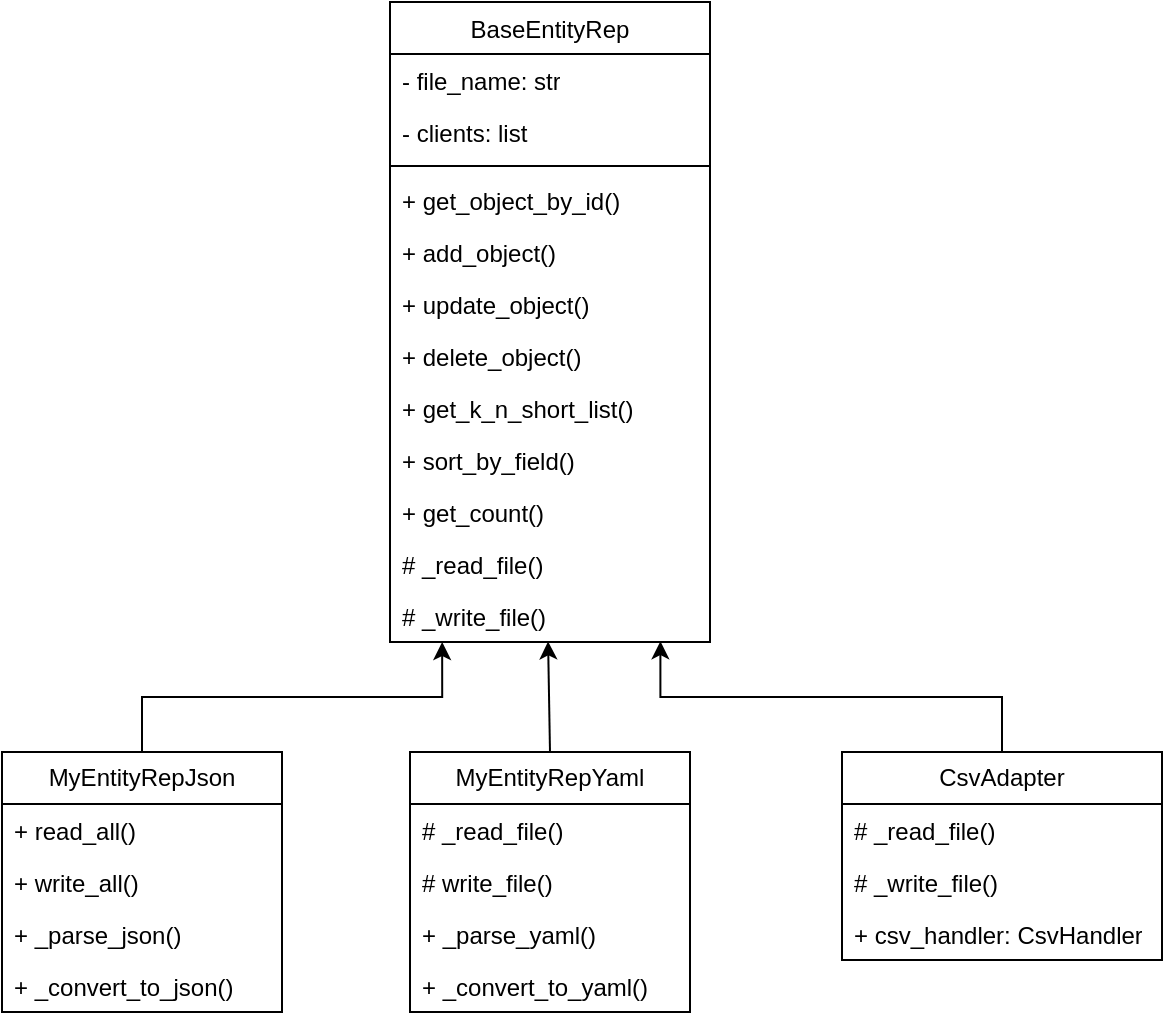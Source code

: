 <mxfile version="24.7.17">
  <diagram name="Страница — 1" id="xzm0UEZOmyF0PdOzAS6d">
    <mxGraphModel dx="1195" dy="691" grid="1" gridSize="10" guides="1" tooltips="1" connect="1" arrows="1" fold="1" page="1" pageScale="1" pageWidth="827" pageHeight="1169" math="0" shadow="0">
      <root>
        <mxCell id="0" />
        <mxCell id="1" parent="0" />
        <mxCell id="HmLzzt5UyR8vfHqOtR2j-17" value="MyEntityRepJson" style="swimlane;fontStyle=0;childLayout=stackLayout;horizontal=1;startSize=26;fillColor=none;horizontalStack=0;resizeParent=1;resizeParentMax=0;resizeLast=0;collapsible=1;marginBottom=0;whiteSpace=wrap;html=1;" parent="1" vertex="1">
          <mxGeometry x="140" y="475" width="140" height="130" as="geometry" />
        </mxCell>
        <mxCell id="HmLzzt5UyR8vfHqOtR2j-18" value="+ &lt;span class=&quot;hljs-built_in&quot;&gt;read_all&lt;/span&gt;()" style="text;strokeColor=none;fillColor=none;align=left;verticalAlign=top;spacingLeft=4;spacingRight=4;overflow=hidden;rotatable=0;points=[[0,0.5],[1,0.5]];portConstraint=eastwest;whiteSpace=wrap;html=1;" parent="HmLzzt5UyR8vfHqOtR2j-17" vertex="1">
          <mxGeometry y="26" width="140" height="26" as="geometry" />
        </mxCell>
        <mxCell id="HmLzzt5UyR8vfHqOtR2j-19" value="+ &lt;span class=&quot;hljs-built_in&quot;&gt;write_all&lt;/span&gt;()" style="text;strokeColor=none;fillColor=none;align=left;verticalAlign=top;spacingLeft=4;spacingRight=4;overflow=hidden;rotatable=0;points=[[0,0.5],[1,0.5]];portConstraint=eastwest;whiteSpace=wrap;html=1;" parent="HmLzzt5UyR8vfHqOtR2j-17" vertex="1">
          <mxGeometry y="52" width="140" height="26" as="geometry" />
        </mxCell>
        <mxCell id="FoXTHoMhQLC3KcWpfq-n-3" value="+ _parse_json()" style="text;strokeColor=none;fillColor=none;align=left;verticalAlign=top;spacingLeft=4;spacingRight=4;overflow=hidden;rotatable=0;points=[[0,0.5],[1,0.5]];portConstraint=eastwest;whiteSpace=wrap;html=1;" parent="HmLzzt5UyR8vfHqOtR2j-17" vertex="1">
          <mxGeometry y="78" width="140" height="26" as="geometry" />
        </mxCell>
        <mxCell id="FoXTHoMhQLC3KcWpfq-n-4" value="+ _convert_to_json()" style="text;strokeColor=none;fillColor=none;align=left;verticalAlign=top;spacingLeft=4;spacingRight=4;overflow=hidden;rotatable=0;points=[[0,0.5],[1,0.5]];portConstraint=eastwest;whiteSpace=wrap;html=1;" parent="HmLzzt5UyR8vfHqOtR2j-17" vertex="1">
          <mxGeometry y="104" width="140" height="26" as="geometry" />
        </mxCell>
        <mxCell id="HmLzzt5UyR8vfHqOtR2j-21" value="MyEntityRepYaml" style="swimlane;fontStyle=0;childLayout=stackLayout;horizontal=1;startSize=26;fillColor=none;horizontalStack=0;resizeParent=1;resizeParentMax=0;resizeLast=0;collapsible=1;marginBottom=0;whiteSpace=wrap;html=1;" parent="1" vertex="1">
          <mxGeometry x="344" y="475" width="140" height="130" as="geometry" />
        </mxCell>
        <mxCell id="HmLzzt5UyR8vfHqOtR2j-22" value="&lt;span class=&quot;hljs-built_in&quot;&gt;# _read_file&lt;/span&gt;()" style="text;strokeColor=none;fillColor=none;align=left;verticalAlign=top;spacingLeft=4;spacingRight=4;overflow=hidden;rotatable=0;points=[[0,0.5],[1,0.5]];portConstraint=eastwest;whiteSpace=wrap;html=1;" parent="HmLzzt5UyR8vfHqOtR2j-21" vertex="1">
          <mxGeometry y="26" width="140" height="26" as="geometry" />
        </mxCell>
        <mxCell id="HmLzzt5UyR8vfHqOtR2j-23" value="&lt;span class=&quot;hljs-built_in&quot;&gt;# write_file&lt;/span&gt;()" style="text;strokeColor=none;fillColor=none;align=left;verticalAlign=top;spacingLeft=4;spacingRight=4;overflow=hidden;rotatable=0;points=[[0,0.5],[1,0.5]];portConstraint=eastwest;whiteSpace=wrap;html=1;" parent="HmLzzt5UyR8vfHqOtR2j-21" vertex="1">
          <mxGeometry y="52" width="140" height="26" as="geometry" />
        </mxCell>
        <mxCell id="FoXTHoMhQLC3KcWpfq-n-1" value="+ _parse_yaml()" style="text;strokeColor=none;fillColor=none;align=left;verticalAlign=top;spacingLeft=4;spacingRight=4;overflow=hidden;rotatable=0;points=[[0,0.5],[1,0.5]];portConstraint=eastwest;whiteSpace=wrap;html=1;" parent="HmLzzt5UyR8vfHqOtR2j-21" vertex="1">
          <mxGeometry y="78" width="140" height="26" as="geometry" />
        </mxCell>
        <mxCell id="FoXTHoMhQLC3KcWpfq-n-2" value="+ _convert_to_yaml()" style="text;strokeColor=none;fillColor=none;align=left;verticalAlign=top;spacingLeft=4;spacingRight=4;overflow=hidden;rotatable=0;points=[[0,0.5],[1,0.5]];portConstraint=eastwest;whiteSpace=wrap;html=1;" parent="HmLzzt5UyR8vfHqOtR2j-21" vertex="1">
          <mxGeometry y="104" width="140" height="26" as="geometry" />
        </mxCell>
        <mxCell id="FoXTHoMhQLC3KcWpfq-n-5" value="&lt;span style=&quot;font-weight: normal;&quot;&gt;BaseEntityRep&lt;/span&gt;" style="swimlane;fontStyle=1;align=center;verticalAlign=top;childLayout=stackLayout;horizontal=1;startSize=26;horizontalStack=0;resizeParent=1;resizeParentMax=0;resizeLast=0;collapsible=1;marginBottom=0;whiteSpace=wrap;html=1;" parent="1" vertex="1">
          <mxGeometry x="334" y="100" width="160" height="320" as="geometry" />
        </mxCell>
        <mxCell id="FoXTHoMhQLC3KcWpfq-n-6" value="- file_name: str" style="text;strokeColor=none;fillColor=none;align=left;verticalAlign=top;spacingLeft=4;spacingRight=4;overflow=hidden;rotatable=0;points=[[0,0.5],[1,0.5]];portConstraint=eastwest;whiteSpace=wrap;html=1;" parent="FoXTHoMhQLC3KcWpfq-n-5" vertex="1">
          <mxGeometry y="26" width="160" height="26" as="geometry" />
        </mxCell>
        <mxCell id="FoXTHoMhQLC3KcWpfq-n-9" value="- clients: list" style="text;strokeColor=none;fillColor=none;align=left;verticalAlign=top;spacingLeft=4;spacingRight=4;overflow=hidden;rotatable=0;points=[[0,0.5],[1,0.5]];portConstraint=eastwest;whiteSpace=wrap;html=1;" parent="FoXTHoMhQLC3KcWpfq-n-5" vertex="1">
          <mxGeometry y="52" width="160" height="26" as="geometry" />
        </mxCell>
        <mxCell id="FoXTHoMhQLC3KcWpfq-n-7" value="" style="line;strokeWidth=1;fillColor=none;align=left;verticalAlign=middle;spacingTop=-1;spacingLeft=3;spacingRight=3;rotatable=0;labelPosition=right;points=[];portConstraint=eastwest;strokeColor=inherit;" parent="FoXTHoMhQLC3KcWpfq-n-5" vertex="1">
          <mxGeometry y="78" width="160" height="8" as="geometry" />
        </mxCell>
        <mxCell id="FoXTHoMhQLC3KcWpfq-n-8" value="+ get_object_by_id()" style="text;strokeColor=none;fillColor=none;align=left;verticalAlign=top;spacingLeft=4;spacingRight=4;overflow=hidden;rotatable=0;points=[[0,0.5],[1,0.5]];portConstraint=eastwest;whiteSpace=wrap;html=1;" parent="FoXTHoMhQLC3KcWpfq-n-5" vertex="1">
          <mxGeometry y="86" width="160" height="26" as="geometry" />
        </mxCell>
        <mxCell id="FoXTHoMhQLC3KcWpfq-n-11" value="+ add_object()" style="text;strokeColor=none;fillColor=none;align=left;verticalAlign=top;spacingLeft=4;spacingRight=4;overflow=hidden;rotatable=0;points=[[0,0.5],[1,0.5]];portConstraint=eastwest;whiteSpace=wrap;html=1;" parent="FoXTHoMhQLC3KcWpfq-n-5" vertex="1">
          <mxGeometry y="112" width="160" height="26" as="geometry" />
        </mxCell>
        <mxCell id="FoXTHoMhQLC3KcWpfq-n-13" value="+ update_object()" style="text;strokeColor=none;fillColor=none;align=left;verticalAlign=top;spacingLeft=4;spacingRight=4;overflow=hidden;rotatable=0;points=[[0,0.5],[1,0.5]];portConstraint=eastwest;whiteSpace=wrap;html=1;" parent="FoXTHoMhQLC3KcWpfq-n-5" vertex="1">
          <mxGeometry y="138" width="160" height="26" as="geometry" />
        </mxCell>
        <mxCell id="FoXTHoMhQLC3KcWpfq-n-12" value="+ delete_object()" style="text;strokeColor=none;fillColor=none;align=left;verticalAlign=top;spacingLeft=4;spacingRight=4;overflow=hidden;rotatable=0;points=[[0,0.5],[1,0.5]];portConstraint=eastwest;whiteSpace=wrap;html=1;" parent="FoXTHoMhQLC3KcWpfq-n-5" vertex="1">
          <mxGeometry y="164" width="160" height="26" as="geometry" />
        </mxCell>
        <mxCell id="FoXTHoMhQLC3KcWpfq-n-10" value="+ get_k_n_short_list()" style="text;strokeColor=none;fillColor=none;align=left;verticalAlign=top;spacingLeft=4;spacingRight=4;overflow=hidden;rotatable=0;points=[[0,0.5],[1,0.5]];portConstraint=eastwest;whiteSpace=wrap;html=1;" parent="FoXTHoMhQLC3KcWpfq-n-5" vertex="1">
          <mxGeometry y="190" width="160" height="26" as="geometry" />
        </mxCell>
        <mxCell id="FoXTHoMhQLC3KcWpfq-n-14" value="+ sort_by_field()" style="text;strokeColor=none;fillColor=none;align=left;verticalAlign=top;spacingLeft=4;spacingRight=4;overflow=hidden;rotatable=0;points=[[0,0.5],[1,0.5]];portConstraint=eastwest;whiteSpace=wrap;html=1;" parent="FoXTHoMhQLC3KcWpfq-n-5" vertex="1">
          <mxGeometry y="216" width="160" height="26" as="geometry" />
        </mxCell>
        <mxCell id="FoXTHoMhQLC3KcWpfq-n-15" value="+ get_count()" style="text;strokeColor=none;fillColor=none;align=left;verticalAlign=top;spacingLeft=4;spacingRight=4;overflow=hidden;rotatable=0;points=[[0,0.5],[1,0.5]];portConstraint=eastwest;whiteSpace=wrap;html=1;" parent="FoXTHoMhQLC3KcWpfq-n-5" vertex="1">
          <mxGeometry y="242" width="160" height="26" as="geometry" />
        </mxCell>
        <mxCell id="FoXTHoMhQLC3KcWpfq-n-16" value="# _read_file()" style="text;strokeColor=none;fillColor=none;align=left;verticalAlign=top;spacingLeft=4;spacingRight=4;overflow=hidden;rotatable=0;points=[[0,0.5],[1,0.5]];portConstraint=eastwest;whiteSpace=wrap;html=1;" parent="FoXTHoMhQLC3KcWpfq-n-5" vertex="1">
          <mxGeometry y="268" width="160" height="26" as="geometry" />
        </mxCell>
        <mxCell id="FoXTHoMhQLC3KcWpfq-n-18" value="# _write_file()" style="text;strokeColor=none;fillColor=none;align=left;verticalAlign=top;spacingLeft=4;spacingRight=4;overflow=hidden;rotatable=0;points=[[0,0.5],[1,0.5]];portConstraint=eastwest;whiteSpace=wrap;html=1;" parent="FoXTHoMhQLC3KcWpfq-n-5" vertex="1">
          <mxGeometry y="294" width="160" height="26" as="geometry" />
        </mxCell>
        <mxCell id="uNZ1tDTlkalLgFI2WFCZ-2" style="rounded=0;orthogonalLoop=1;jettySize=auto;html=1;exitX=0.5;exitY=0;exitDx=0;exitDy=0;entryX=0.494;entryY=0.989;entryDx=0;entryDy=0;entryPerimeter=0;" edge="1" parent="1" source="HmLzzt5UyR8vfHqOtR2j-21" target="FoXTHoMhQLC3KcWpfq-n-18">
          <mxGeometry relative="1" as="geometry" />
        </mxCell>
        <mxCell id="uNZ1tDTlkalLgFI2WFCZ-3" style="edgeStyle=orthogonalEdgeStyle;rounded=0;orthogonalLoop=1;jettySize=auto;html=1;exitX=0.5;exitY=0;exitDx=0;exitDy=0;entryX=0.163;entryY=1;entryDx=0;entryDy=0;entryPerimeter=0;" edge="1" parent="1" source="HmLzzt5UyR8vfHqOtR2j-17" target="FoXTHoMhQLC3KcWpfq-n-18">
          <mxGeometry relative="1" as="geometry" />
        </mxCell>
        <mxCell id="uNZ1tDTlkalLgFI2WFCZ-4" value="CsvAdapter" style="swimlane;fontStyle=0;childLayout=stackLayout;horizontal=1;startSize=26;fillColor=none;horizontalStack=0;resizeParent=1;resizeParentMax=0;resizeLast=0;collapsible=1;marginBottom=0;whiteSpace=wrap;html=1;" vertex="1" parent="1">
          <mxGeometry x="560" y="475" width="160" height="104" as="geometry" />
        </mxCell>
        <mxCell id="uNZ1tDTlkalLgFI2WFCZ-5" value="# _read_file()" style="text;strokeColor=none;fillColor=none;align=left;verticalAlign=top;spacingLeft=4;spacingRight=4;overflow=hidden;rotatable=0;points=[[0,0.5],[1,0.5]];portConstraint=eastwest;whiteSpace=wrap;html=1;" vertex="1" parent="uNZ1tDTlkalLgFI2WFCZ-4">
          <mxGeometry y="26" width="160" height="26" as="geometry" />
        </mxCell>
        <mxCell id="uNZ1tDTlkalLgFI2WFCZ-6" value="# _write_file()" style="text;strokeColor=none;fillColor=none;align=left;verticalAlign=top;spacingLeft=4;spacingRight=4;overflow=hidden;rotatable=0;points=[[0,0.5],[1,0.5]];portConstraint=eastwest;whiteSpace=wrap;html=1;" vertex="1" parent="uNZ1tDTlkalLgFI2WFCZ-4">
          <mxGeometry y="52" width="160" height="26" as="geometry" />
        </mxCell>
        <mxCell id="uNZ1tDTlkalLgFI2WFCZ-7" value="+ csv_handler:&amp;nbsp;CsvHandler" style="text;strokeColor=none;fillColor=none;align=left;verticalAlign=top;spacingLeft=4;spacingRight=4;overflow=hidden;rotatable=0;points=[[0,0.5],[1,0.5]];portConstraint=eastwest;whiteSpace=wrap;html=1;" vertex="1" parent="uNZ1tDTlkalLgFI2WFCZ-4">
          <mxGeometry y="78" width="160" height="26" as="geometry" />
        </mxCell>
        <mxCell id="uNZ1tDTlkalLgFI2WFCZ-9" style="edgeStyle=orthogonalEdgeStyle;rounded=0;orthogonalLoop=1;jettySize=auto;html=1;entryX=0.845;entryY=0.985;entryDx=0;entryDy=0;entryPerimeter=0;" edge="1" parent="1" source="uNZ1tDTlkalLgFI2WFCZ-4" target="FoXTHoMhQLC3KcWpfq-n-18">
          <mxGeometry relative="1" as="geometry" />
        </mxCell>
      </root>
    </mxGraphModel>
  </diagram>
</mxfile>
